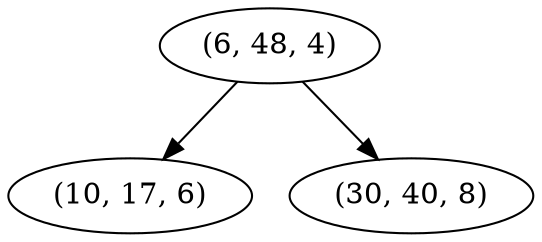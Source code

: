 digraph tree {
    "(6, 48, 4)";
    "(10, 17, 6)";
    "(30, 40, 8)";
    "(6, 48, 4)" -> "(10, 17, 6)";
    "(6, 48, 4)" -> "(30, 40, 8)";
}
